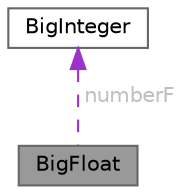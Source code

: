 digraph "BigFloat"
{
 // LATEX_PDF_SIZE
  bgcolor="transparent";
  edge [fontname=Helvetica,fontsize=10,labelfontname=Helvetica,labelfontsize=10];
  node [fontname=Helvetica,fontsize=10,shape=box,height=0.2,width=0.4];
  Node1 [id="Node000001",label="BigFloat",height=0.2,width=0.4,color="gray40", fillcolor="grey60", style="filled", fontcolor="black",tooltip="Класс для представления и манипулирования большими числами с плавающей запятой."];
  Node2 -> Node1 [id="edge1_Node000001_Node000002",dir="back",color="darkorchid3",style="dashed",tooltip=" ",label=" numberF",fontcolor="grey" ];
  Node2 [id="Node000002",label="BigInteger",height=0.2,width=0.4,color="gray40", fillcolor="white", style="filled",URL="$classBigInteger.html",tooltip="Класс для представления и манипулирования большими целыми числами."];
}
